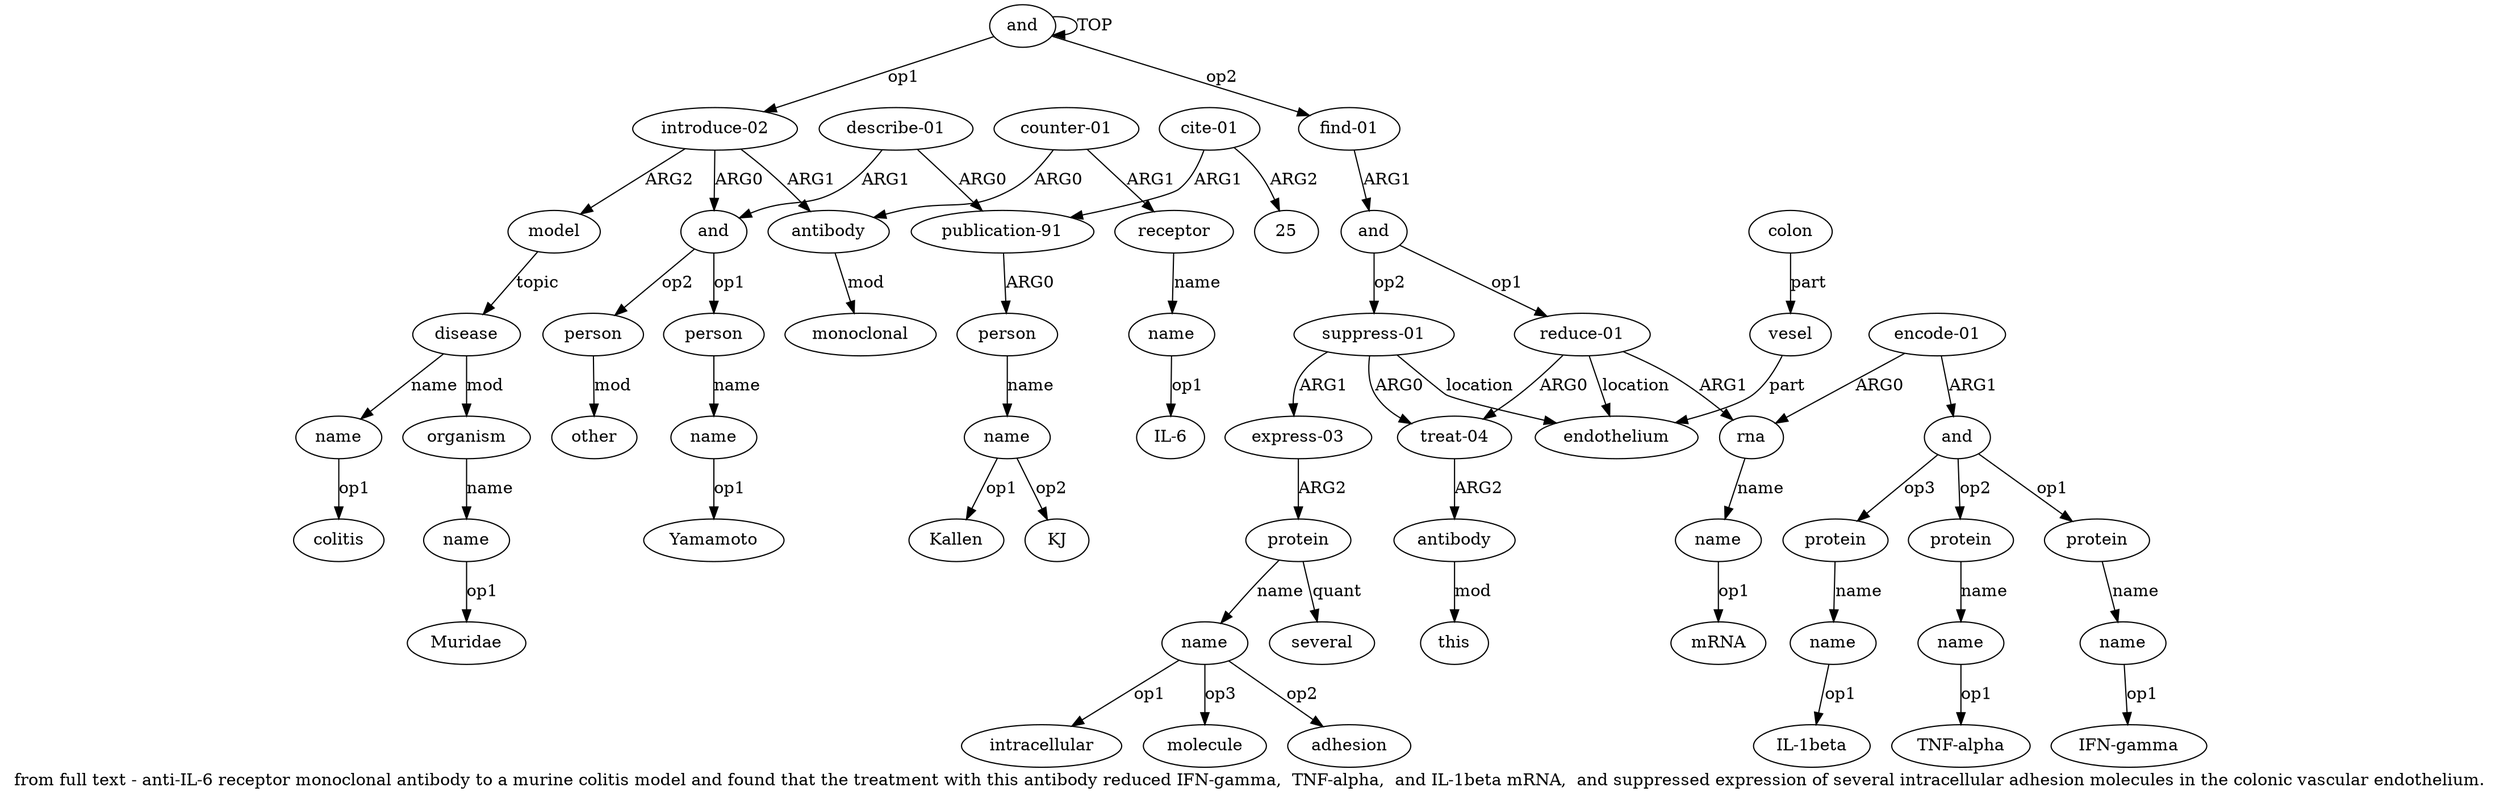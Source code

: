 digraph  {
	graph [label="from full text - anti-IL-6 receptor monoclonal antibody to a murine colitis model and found that the treatment with this antibody \
reduced IFN-gamma,  TNF-alpha,  and IL-1beta mRNA,  and suppressed expression of several intracellular adhesion molecules in the \
colonic vascular endothelium."];
	node [label="\N"];
	a20	 [color=black,
		gold_ind=20,
		gold_label=organism,
		label=organism,
		test_ind=20,
		test_label=organism];
	a21	 [color=black,
		gold_ind=21,
		gold_label=name,
		label=name,
		test_ind=21,
		test_label=name];
	a20 -> a21 [key=0,
	color=black,
	gold_label=name,
	label=name,
	test_label=name];
"a21 Muridae" [color=black,
	gold_ind=-1,
	gold_label=Muridae,
	label=Muridae,
	test_ind=-1,
	test_label=Muridae];
a21 -> "a21 Muridae" [key=0,
color=black,
gold_label=op1,
label=op1,
test_label=op1];
a22 [color=black,
gold_ind=22,
gold_label="find-01",
label="find-01",
test_ind=22,
test_label="find-01"];
a23 [color=black,
gold_ind=23,
gold_label=and,
label=and,
test_ind=23,
test_label=and];
a22 -> a23 [key=0,
color=black,
gold_label=ARG1,
label=ARG1,
test_label=ARG1];
a24 [color=black,
gold_ind=24,
gold_label="reduce-01",
label="reduce-01",
test_ind=24,
test_label="reduce-01"];
a23 -> a24 [key=0,
color=black,
gold_label=op1,
label=op1,
test_label=op1];
a38 [color=black,
gold_ind=38,
gold_label="suppress-01",
label="suppress-01",
test_ind=38,
test_label="suppress-01"];
a23 -> a38 [key=0,
color=black,
gold_label=op2,
label=op2,
test_label=op2];
a25 [color=black,
gold_ind=25,
gold_label="treat-04",
label="treat-04",
test_ind=25,
test_label="treat-04"];
a24 -> a25 [key=0,
color=black,
gold_label=ARG0,
label=ARG0,
test_label=ARG0];
a28 [color=black,
gold_ind=28,
gold_label=rna,
label=rna,
test_ind=28,
test_label=rna];
a24 -> a28 [key=0,
color=black,
gold_label=ARG1,
label=ARG1,
test_label=ARG1];
a43 [color=black,
gold_ind=43,
gold_label=endothelium,
label=endothelium,
test_ind=43,
test_label=endothelium];
a24 -> a43 [key=0,
color=black,
gold_label=location,
label=location,
test_label=location];
a26 [color=black,
gold_ind=26,
gold_label=antibody,
label=antibody,
test_ind=26,
test_label=antibody];
a25 -> a26 [key=0,
color=black,
gold_label=ARG2,
label=ARG2,
test_label=ARG2];
a27 [color=black,
gold_ind=27,
gold_label=this,
label=this,
test_ind=27,
test_label=this];
a26 -> a27 [key=0,
color=black,
gold_label=mod,
label=mod,
test_label=mod];
a29 [color=black,
gold_ind=29,
gold_label=name,
label=name,
test_ind=29,
test_label=name];
a28 -> a29 [key=0,
color=black,
gold_label=name,
label=name,
test_label=name];
"a29 mRNA" [color=black,
gold_ind=-1,
gold_label=mRNA,
label=mRNA,
test_ind=-1,
test_label=mRNA];
a29 -> "a29 mRNA" [key=0,
color=black,
gold_label=op1,
label=op1,
test_label=op1];
a31 [color=black,
gold_ind=31,
gold_label=and,
label=and,
test_ind=31,
test_label=and];
a36 [color=black,
gold_ind=36,
gold_label=protein,
label=protein,
test_ind=36,
test_label=protein];
a31 -> a36 [key=0,
color=black,
gold_label=op3,
label=op3,
test_label=op3];
a34 [color=black,
gold_ind=34,
gold_label=protein,
label=protein,
test_ind=34,
test_label=protein];
a31 -> a34 [key=0,
color=black,
gold_label=op2,
label=op2,
test_label=op2];
a32 [color=black,
gold_ind=32,
gold_label=protein,
label=protein,
test_ind=32,
test_label=protein];
a31 -> a32 [key=0,
color=black,
gold_label=op1,
label=op1,
test_label=op1];
"a37 IL-1beta" [color=black,
gold_ind=-1,
gold_label="IL-1beta",
label="IL-1beta",
test_ind=-1,
test_label="IL-1beta"];
a30 [color=black,
gold_ind=30,
gold_label="encode-01",
label="encode-01",
test_ind=30,
test_label="encode-01"];
a30 -> a28 [key=0,
color=black,
gold_label=ARG0,
label=ARG0,
test_label=ARG0];
a30 -> a31 [key=0,
color=black,
gold_label=ARG1,
label=ARG1,
test_label=ARG1];
a37 [color=black,
gold_ind=37,
gold_label=name,
label=name,
test_ind=37,
test_label=name];
a37 -> "a37 IL-1beta" [key=0,
color=black,
gold_label=op1,
label=op1,
test_label=op1];
a36 -> a37 [key=0,
color=black,
gold_label=name,
label=name,
test_label=name];
a33 [color=black,
gold_ind=33,
gold_label=name,
label=name,
test_ind=33,
test_label=name];
"a33 IFN-gamma" [color=black,
gold_ind=-1,
gold_label="IFN-gamma",
label="IFN-gamma",
test_ind=-1,
test_label="IFN-gamma"];
a33 -> "a33 IFN-gamma" [key=0,
color=black,
gold_label=op1,
label=op1,
test_label=op1];
a35 [color=black,
gold_ind=35,
gold_label=name,
label=name,
test_ind=35,
test_label=name];
"a35 TNF-alpha" [color=black,
gold_ind=-1,
gold_label="TNF-alpha",
label="TNF-alpha",
test_ind=-1,
test_label="TNF-alpha"];
a35 -> "a35 TNF-alpha" [key=0,
color=black,
gold_label=op1,
label=op1,
test_label=op1];
"a41 intracellular" [color=black,
gold_ind=-1,
gold_label=intracellular,
label=intracellular,
test_ind=-1,
test_label=intracellular];
a34 -> a35 [key=0,
color=black,
gold_label=name,
label=name,
test_label=name];
"a11 25" [color=black,
gold_ind=-1,
gold_label=25,
label=25,
test_ind=-1,
test_label=25];
"a41 molecule" [color=black,
gold_ind=-1,
gold_label=molecule,
label=molecule,
test_ind=-1,
test_label=molecule];
a32 -> a33 [key=0,
color=black,
gold_label=name,
label=name,
test_label=name];
a15 [color=black,
gold_ind=15,
gold_label=receptor,
label=receptor,
test_ind=15,
test_label=receptor];
a16 [color=black,
gold_ind=16,
gold_label=name,
label=name,
test_ind=16,
test_label=name];
a15 -> a16 [key=0,
color=black,
gold_label=name,
label=name,
test_label=name];
a14 [color=black,
gold_ind=14,
gold_label="counter-01",
label="counter-01",
test_ind=14,
test_label="counter-01"];
a14 -> a15 [key=0,
color=black,
gold_label=ARG1,
label=ARG1,
test_label=ARG1];
a12 [color=black,
gold_ind=12,
gold_label=antibody,
label=antibody,
test_ind=12,
test_label=antibody];
a14 -> a12 [key=0,
color=black,
gold_label=ARG0,
label=ARG0,
test_label=ARG0];
a17 [color=black,
gold_ind=17,
gold_label=model,
label=model,
test_ind=17,
test_label=model];
a18 [color=black,
gold_ind=18,
gold_label=disease,
label=disease,
test_ind=18,
test_label=disease];
a17 -> a18 [key=0,
color=black,
gold_label=topic,
label=topic,
test_label=topic];
"a16 IL-6" [color=black,
gold_ind=-1,
gold_label="IL-6",
label="IL-6",
test_ind=-1,
test_label="IL-6"];
a16 -> "a16 IL-6" [key=0,
color=black,
gold_label=op1,
label=op1,
test_label=op1];
a11 [color=black,
gold_ind=11,
gold_label="cite-01",
label="cite-01",
test_ind=11,
test_label="cite-01"];
a11 -> "a11 25" [key=0,
color=black,
gold_label=ARG2,
label=ARG2,
test_label=ARG2];
a8 [color=black,
gold_ind=8,
gold_label="publication-91",
label="publication-91",
test_ind=8,
test_label="publication-91"];
a11 -> a8 [key=0,
color=black,
gold_label=ARG1,
label=ARG1,
test_label=ARG1];
a10 [color=black,
gold_ind=10,
gold_label=name,
label=name,
test_ind=10,
test_label=name];
"a10 KJ" [color=black,
gold_ind=-1,
gold_label=KJ,
label=KJ,
test_ind=-1,
test_label=KJ];
a10 -> "a10 KJ" [key=0,
color=black,
gold_label=op2,
label=op2,
test_label=op2];
"a10 Kallen" [color=black,
gold_ind=-1,
gold_label=Kallen,
label=Kallen,
test_ind=-1,
test_label=Kallen];
a10 -> "a10 Kallen" [key=0,
color=black,
gold_label=op1,
label=op1,
test_label=op1];
a13 [color=black,
gold_ind=13,
gold_label=monoclonal,
label=monoclonal,
test_ind=13,
test_label=monoclonal];
a12 -> a13 [key=0,
color=black,
gold_label=mod,
label=mod,
test_label=mod];
"a19 colitis" [color=black,
gold_ind=-1,
gold_label=colitis,
label=colitis,
test_ind=-1,
test_label=colitis];
a39 [color=black,
gold_ind=39,
gold_label="express-03",
label="express-03",
test_ind=39,
test_label="express-03"];
a40 [color=black,
gold_ind=40,
gold_label=protein,
label=protein,
test_ind=40,
test_label=protein];
a39 -> a40 [key=0,
color=black,
gold_label=ARG2,
label=ARG2,
test_label=ARG2];
a38 -> a25 [key=0,
color=black,
gold_label=ARG0,
label=ARG0,
test_label=ARG0];
a38 -> a39 [key=0,
color=black,
gold_label=ARG1,
label=ARG1,
test_label=ARG1];
a38 -> a43 [key=0,
color=black,
gold_label=location,
label=location,
test_label=location];
a19 [color=black,
gold_ind=19,
gold_label=name,
label=name,
test_ind=19,
test_label=name];
a19 -> "a19 colitis" [key=0,
color=black,
gold_label=op1,
label=op1,
test_label=op1];
a18 -> a20 [key=0,
color=black,
gold_label=mod,
label=mod,
test_label=mod];
a18 -> a19 [key=0,
color=black,
gold_label=name,
label=name,
test_label=name];
a1 [color=black,
gold_ind=1,
gold_label="introduce-02",
label="introduce-02",
test_ind=1,
test_label="introduce-02"];
a1 -> a17 [key=0,
color=black,
gold_label=ARG2,
label=ARG2,
test_label=ARG2];
a1 -> a12 [key=0,
color=black,
gold_label=ARG1,
label=ARG1,
test_label=ARG1];
a2 [color=black,
gold_ind=2,
gold_label=and,
label=and,
test_ind=2,
test_label=and];
a1 -> a2 [key=0,
color=black,
gold_label=ARG0,
label=ARG0,
test_label=ARG0];
a0 [color=black,
gold_ind=0,
gold_label=and,
label=and,
test_ind=0,
test_label=and];
a0 -> a22 [key=0,
color=black,
gold_label=op2,
label=op2,
test_label=op2];
a0 -> a1 [key=0,
color=black,
gold_label=op1,
label=op1,
test_label=op1];
a0 -> a0 [key=0,
color=black,
gold_label=TOP,
label=TOP,
test_label=TOP];
a3 [color=black,
gold_ind=3,
gold_label=person,
label=person,
test_ind=3,
test_label=person];
a4 [color=black,
gold_ind=4,
gold_label=name,
label=name,
test_ind=4,
test_label=name];
a3 -> a4 [key=0,
color=black,
gold_label=name,
label=name,
test_label=name];
a2 -> a3 [key=0,
color=black,
gold_label=op1,
label=op1,
test_label=op1];
a5 [color=black,
gold_ind=5,
gold_label=person,
label=person,
test_ind=5,
test_label=person];
a2 -> a5 [key=0,
color=black,
gold_label=op2,
label=op2,
test_label=op2];
a6 [color=black,
gold_ind=6,
gold_label=other,
label=other,
test_ind=6,
test_label=other];
a5 -> a6 [key=0,
color=black,
gold_label=mod,
label=mod,
test_label=mod];
"a4 Yamamoto" [color=black,
gold_ind=-1,
gold_label=Yamamoto,
label=Yamamoto,
test_ind=-1,
test_label=Yamamoto];
a4 -> "a4 Yamamoto" [key=0,
color=black,
gold_label=op1,
label=op1,
test_label=op1];
a7 [color=black,
gold_ind=7,
gold_label="describe-01",
label="describe-01",
test_ind=7,
test_label="describe-01"];
a7 -> a2 [key=0,
color=black,
gold_label=ARG1,
label=ARG1,
test_label=ARG1];
a7 -> a8 [key=0,
color=black,
gold_label=ARG0,
label=ARG0,
test_label=ARG0];
a9 [color=black,
gold_ind=9,
gold_label=person,
label=person,
test_ind=9,
test_label=person];
a9 -> a10 [key=0,
color=black,
gold_label=name,
label=name,
test_label=name];
a8 -> a9 [key=0,
color=black,
gold_label=ARG0,
label=ARG0,
test_label=ARG0];
a44 [color=black,
gold_ind=44,
gold_label=vesel,
label=vesel,
test_ind=44,
test_label=vesel];
a44 -> a43 [key=0,
color=black,
gold_label=part,
label=part,
test_label=part];
a45 [color=black,
gold_ind=45,
gold_label=colon,
label=colon,
test_ind=45,
test_label=colon];
a45 -> a44 [key=0,
color=black,
gold_label=part,
label=part,
test_label=part];
a42 [color=black,
gold_ind=42,
gold_label=several,
label=several,
test_ind=42,
test_label=several];
a40 -> a42 [key=0,
color=black,
gold_label=quant,
label=quant,
test_label=quant];
a41 [color=black,
gold_ind=41,
gold_label=name,
label=name,
test_ind=41,
test_label=name];
a40 -> a41 [key=0,
color=black,
gold_label=name,
label=name,
test_label=name];
a41 -> "a41 intracellular" [key=0,
color=black,
gold_label=op1,
label=op1,
test_label=op1];
a41 -> "a41 molecule" [key=0,
color=black,
gold_label=op3,
label=op3,
test_label=op3];
"a41 adhesion" [color=black,
gold_ind=-1,
gold_label=adhesion,
label=adhesion,
test_ind=-1,
test_label=adhesion];
a41 -> "a41 adhesion" [key=0,
color=black,
gold_label=op2,
label=op2,
test_label=op2];
}
